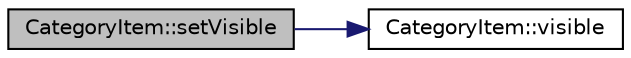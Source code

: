 digraph "CategoryItem::setVisible"
{
  edge [fontname="Helvetica",fontsize="10",labelfontname="Helvetica",labelfontsize="10"];
  node [fontname="Helvetica",fontsize="10",shape=record];
  rankdir="LR";
  Node22 [label="CategoryItem::setVisible",height=0.2,width=0.4,color="black", fillcolor="grey75", style="filled", fontcolor="black"];
  Node22 -> Node23 [color="midnightblue",fontsize="10",style="solid",fontname="Helvetica"];
  Node23 [label="CategoryItem::visible",height=0.2,width=0.4,color="black", fillcolor="white", style="filled",URL="$class_category_item.html#a989a644fa3002af96e254290de52ea8b",tooltip="Return the category visibility. "];
}
